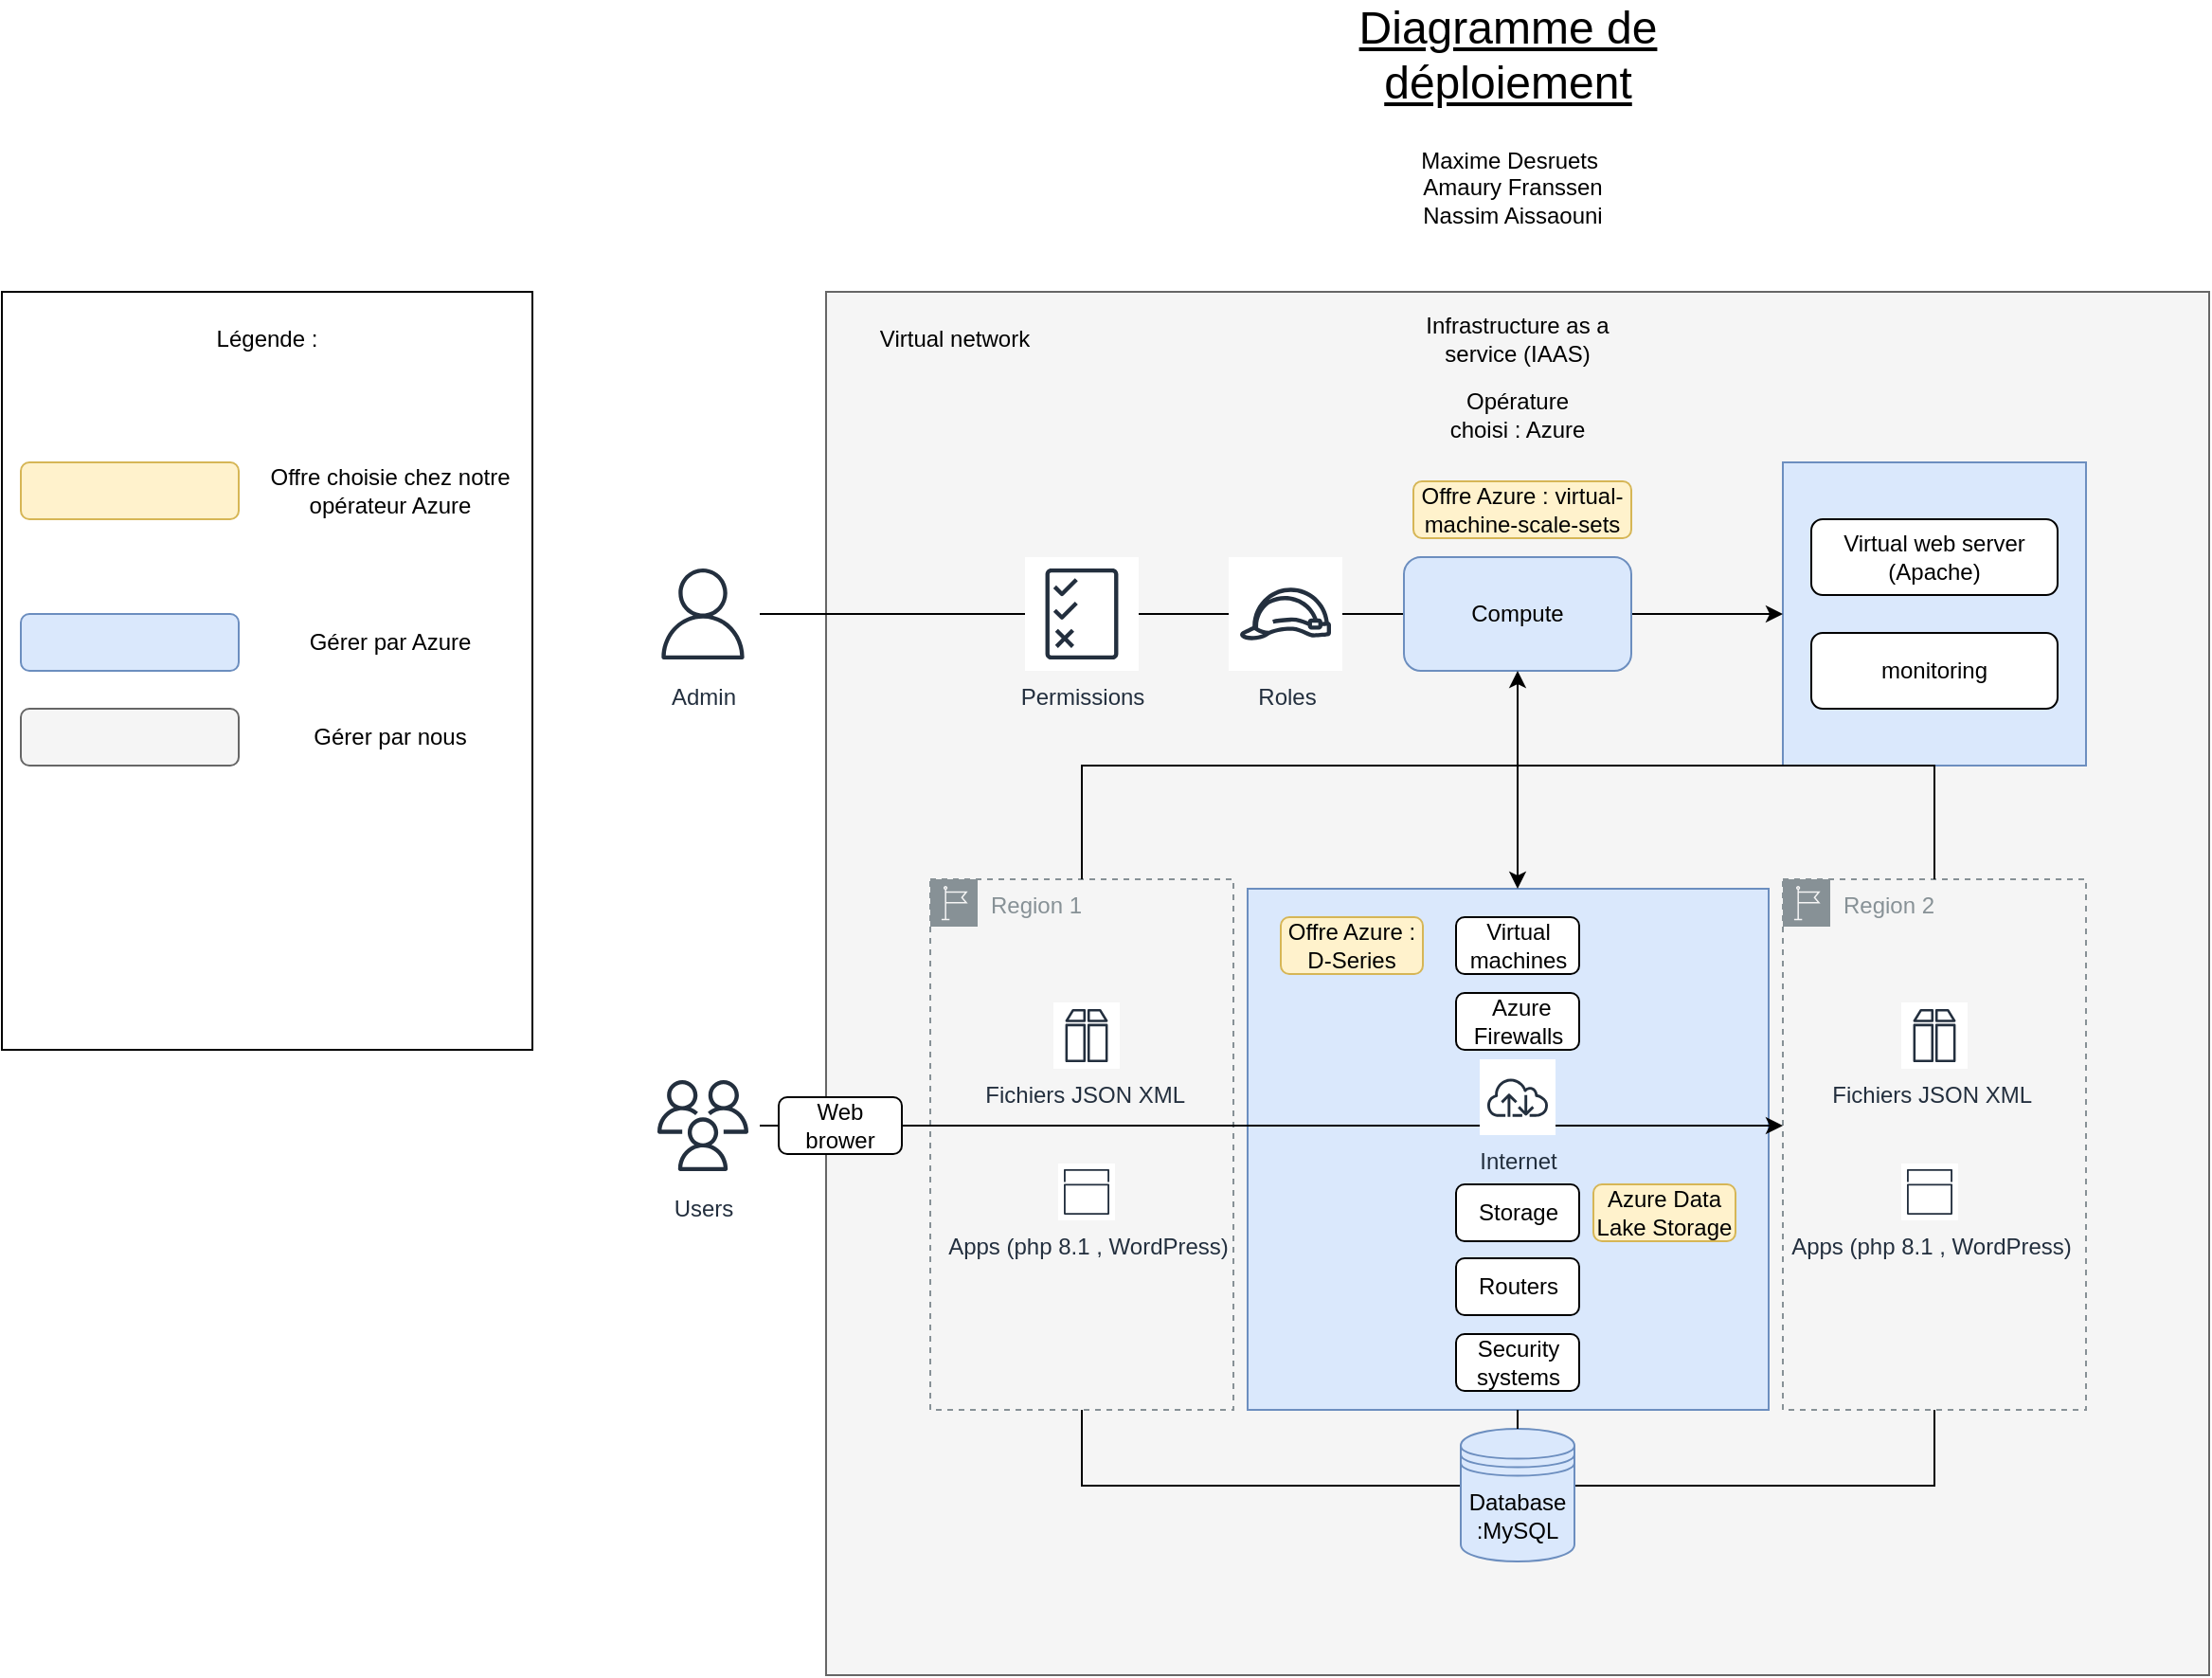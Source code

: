<mxfile version="20.8.16" type="device"><diagram id="C5RBs43oDa-KdzZeNtuy" name="Page-1"><mxGraphModel dx="1783" dy="589" grid="1" gridSize="10" guides="1" tooltips="1" connect="1" arrows="1" fold="1" page="1" pageScale="1" pageWidth="827" pageHeight="1169" math="0" shadow="0"><root><mxCell id="WIyWlLk6GJQsqaUBKTNV-0"/><mxCell id="WIyWlLk6GJQsqaUBKTNV-1" parent="WIyWlLk6GJQsqaUBKTNV-0"/><mxCell id="_Wk2glg1byFXE4KOKtQZ-0" value="" style="whiteSpace=wrap;html=1;aspect=fixed;fillColor=#f5f5f5;fontColor=#333333;strokeColor=#666666;" parent="WIyWlLk6GJQsqaUBKTNV-1" vertex="1"><mxGeometry x="-205" y="160" width="730" height="730" as="geometry"/></mxCell><mxCell id="kKcs_kvlJ8xlA94Lrphj-6" value="Region 1" style="sketch=0;outlineConnect=0;gradientColor=none;html=1;whiteSpace=wrap;fontSize=12;fontStyle=0;shape=mxgraph.aws4.group;grIcon=mxgraph.aws4.group_region;strokeColor=#879196;fillColor=none;verticalAlign=top;align=left;spacingLeft=30;fontColor=#879196;dashed=1;" vertex="1" parent="WIyWlLk6GJQsqaUBKTNV-1"><mxGeometry x="-150" y="470" width="160" height="280" as="geometry"/></mxCell><mxCell id="kKcs_kvlJ8xlA94Lrphj-65" value="" style="rounded=0;whiteSpace=wrap;html=1;" vertex="1" parent="WIyWlLk6GJQsqaUBKTNV-1"><mxGeometry x="-640" y="160" width="280" height="400" as="geometry"/></mxCell><mxCell id="kKcs_kvlJ8xlA94Lrphj-3" value="Admin&lt;br&gt;" style="sketch=0;outlineConnect=0;fontColor=#232F3E;gradientColor=none;strokeColor=#232F3E;fillColor=#ffffff;dashed=0;verticalLabelPosition=bottom;verticalAlign=top;align=center;html=1;fontSize=12;fontStyle=0;aspect=fixed;shape=mxgraph.aws4.resourceIcon;resIcon=mxgraph.aws4.user;" vertex="1" parent="WIyWlLk6GJQsqaUBKTNV-1"><mxGeometry x="-300" y="300" width="60" height="60" as="geometry"/></mxCell><mxCell id="kKcs_kvlJ8xlA94Lrphj-4" value="Users" style="sketch=0;outlineConnect=0;fontColor=#232F3E;gradientColor=none;strokeColor=#232F3E;fillColor=#ffffff;dashed=0;verticalLabelPosition=bottom;verticalAlign=top;align=center;html=1;fontSize=12;fontStyle=0;aspect=fixed;shape=mxgraph.aws4.resourceIcon;resIcon=mxgraph.aws4.users;" vertex="1" parent="WIyWlLk6GJQsqaUBKTNV-1"><mxGeometry x="-300" y="570" width="60" height="60" as="geometry"/></mxCell><mxCell id="kKcs_kvlJ8xlA94Lrphj-9" value="Region 2" style="sketch=0;outlineConnect=0;gradientColor=none;html=1;whiteSpace=wrap;fontSize=12;fontStyle=0;shape=mxgraph.aws4.group;grIcon=mxgraph.aws4.group_region;strokeColor=#879196;fillColor=none;verticalAlign=top;align=left;spacingLeft=30;fontColor=#879196;dashed=1;" vertex="1" parent="WIyWlLk6GJQsqaUBKTNV-1"><mxGeometry x="300" y="470" width="160" height="280" as="geometry"/></mxCell><mxCell id="kKcs_kvlJ8xlA94Lrphj-12" value="Fichiers JSON XML&amp;nbsp;" style="sketch=0;outlineConnect=0;fontColor=#232F3E;gradientColor=none;strokeColor=#232F3E;fillColor=#ffffff;dashed=0;verticalLabelPosition=bottom;verticalAlign=top;align=center;html=1;fontSize=12;fontStyle=0;aspect=fixed;shape=mxgraph.aws4.resourceIcon;resIcon=mxgraph.aws4.archive;" vertex="1" parent="WIyWlLk6GJQsqaUBKTNV-1"><mxGeometry x="-85" y="535" width="35" height="35" as="geometry"/></mxCell><mxCell id="kKcs_kvlJ8xlA94Lrphj-16" value="Apps (php 8.1 , WordPress)" style="sketch=0;outlineConnect=0;fontColor=#232F3E;gradientColor=none;strokeColor=#232F3E;fillColor=#ffffff;dashed=0;verticalLabelPosition=bottom;verticalAlign=top;align=center;html=1;fontSize=12;fontStyle=0;aspect=fixed;shape=mxgraph.aws4.resourceIcon;resIcon=mxgraph.aws4.apps;" vertex="1" parent="WIyWlLk6GJQsqaUBKTNV-1"><mxGeometry x="362.5" y="620" width="30" height="30" as="geometry"/></mxCell><mxCell id="kKcs_kvlJ8xlA94Lrphj-18" value="" style="whiteSpace=wrap;html=1;aspect=fixed;fillColor=#dae8fc;strokeColor=#6c8ebf;" vertex="1" parent="WIyWlLk6GJQsqaUBKTNV-1"><mxGeometry x="300" y="250" width="160" height="160" as="geometry"/></mxCell><mxCell id="kKcs_kvlJ8xlA94Lrphj-19" value="Virtual web server (Apache)" style="rounded=1;whiteSpace=wrap;html=1;" vertex="1" parent="WIyWlLk6GJQsqaUBKTNV-1"><mxGeometry x="315" y="280" width="130" height="40" as="geometry"/></mxCell><mxCell id="kKcs_kvlJ8xlA94Lrphj-20" value="monitoring" style="rounded=1;whiteSpace=wrap;html=1;" vertex="1" parent="WIyWlLk6GJQsqaUBKTNV-1"><mxGeometry x="315" y="340" width="130" height="40" as="geometry"/></mxCell><mxCell id="kKcs_kvlJ8xlA94Lrphj-22" value="" style="whiteSpace=wrap;html=1;aspect=fixed;fillColor=#dae8fc;strokeColor=#6c8ebf;" vertex="1" parent="WIyWlLk6GJQsqaUBKTNV-1"><mxGeometry x="17.5" y="475" width="275" height="275" as="geometry"/></mxCell><mxCell id="kKcs_kvlJ8xlA94Lrphj-33" value="" style="endArrow=classic;html=1;rounded=0;entryX=0;entryY=0.5;entryDx=0;entryDy=0;" edge="1" parent="WIyWlLk6GJQsqaUBKTNV-1" source="kKcs_kvlJ8xlA94Lrphj-3" target="kKcs_kvlJ8xlA94Lrphj-18"><mxGeometry width="50" height="50" relative="1" as="geometry"><mxPoint x="100" y="550" as="sourcePoint"/><mxPoint x="150" y="500" as="targetPoint"/><Array as="points"><mxPoint x="-240" y="330"/></Array></mxGeometry></mxCell><mxCell id="kKcs_kvlJ8xlA94Lrphj-17" value="Compute" style="rounded=1;whiteSpace=wrap;html=1;fillColor=#dae8fc;strokeColor=#6c8ebf;" vertex="1" parent="WIyWlLk6GJQsqaUBKTNV-1"><mxGeometry x="100" y="300" width="120" height="60" as="geometry"/></mxCell><mxCell id="kKcs_kvlJ8xlA94Lrphj-11" value="Roles" style="sketch=0;outlineConnect=0;fontColor=#232F3E;gradientColor=none;strokeColor=#232F3E;fillColor=#ffffff;dashed=0;verticalLabelPosition=bottom;verticalAlign=top;align=center;html=1;fontSize=12;fontStyle=0;aspect=fixed;shape=mxgraph.aws4.resourceIcon;resIcon=mxgraph.aws4.role;" vertex="1" parent="WIyWlLk6GJQsqaUBKTNV-1"><mxGeometry x="7.5" y="300" width="60" height="60" as="geometry"/></mxCell><mxCell id="kKcs_kvlJ8xlA94Lrphj-10" value="Permissions" style="sketch=0;outlineConnect=0;fontColor=#232F3E;gradientColor=none;strokeColor=#232F3E;fillColor=#ffffff;dashed=0;verticalLabelPosition=bottom;verticalAlign=top;align=center;html=1;fontSize=12;fontStyle=0;aspect=fixed;shape=mxgraph.aws4.resourceIcon;resIcon=mxgraph.aws4.permissions;" vertex="1" parent="WIyWlLk6GJQsqaUBKTNV-1"><mxGeometry x="-100" y="300" width="60" height="60" as="geometry"/></mxCell><mxCell id="kKcs_kvlJ8xlA94Lrphj-36" value="" style="endArrow=classic;startArrow=classic;html=1;rounded=0;" edge="1" parent="WIyWlLk6GJQsqaUBKTNV-1" target="kKcs_kvlJ8xlA94Lrphj-17"><mxGeometry width="50" height="50" relative="1" as="geometry"><mxPoint x="160" y="475" as="sourcePoint"/><mxPoint x="210" y="425" as="targetPoint"/></mxGeometry></mxCell><mxCell id="kKcs_kvlJ8xlA94Lrphj-38" value="" style="endArrow=none;html=1;rounded=0;" edge="1" parent="WIyWlLk6GJQsqaUBKTNV-1" source="kKcs_kvlJ8xlA94Lrphj-6"><mxGeometry width="50" height="50" relative="1" as="geometry"><mxPoint x="100" y="550" as="sourcePoint"/><mxPoint x="160" y="410" as="targetPoint"/><Array as="points"><mxPoint x="-70" y="410"/></Array></mxGeometry></mxCell><mxCell id="kKcs_kvlJ8xlA94Lrphj-39" value="" style="endArrow=none;html=1;rounded=0;" edge="1" parent="WIyWlLk6GJQsqaUBKTNV-1" source="kKcs_kvlJ8xlA94Lrphj-9"><mxGeometry width="50" height="50" relative="1" as="geometry"><mxPoint x="-60" y="480" as="sourcePoint"/><mxPoint x="160" y="410" as="targetPoint"/><Array as="points"><mxPoint x="380" y="410"/></Array></mxGeometry></mxCell><mxCell id="kKcs_kvlJ8xlA94Lrphj-44" value="Virtual network" style="text;html=1;strokeColor=none;fillColor=none;align=center;verticalAlign=middle;whiteSpace=wrap;rounded=0;" vertex="1" parent="WIyWlLk6GJQsqaUBKTNV-1"><mxGeometry x="-192.5" y="170" width="110" height="30" as="geometry"/></mxCell><mxCell id="kKcs_kvlJ8xlA94Lrphj-46" value="" style="endArrow=none;html=1;rounded=0;" edge="1" parent="WIyWlLk6GJQsqaUBKTNV-1" source="kKcs_kvlJ8xlA94Lrphj-6"><mxGeometry width="50" height="50" relative="1" as="geometry"><mxPoint x="-100" y="850" as="sourcePoint"/><mxPoint x="130" y="790" as="targetPoint"/><Array as="points"><mxPoint x="-70" y="790"/></Array></mxGeometry></mxCell><mxCell id="kKcs_kvlJ8xlA94Lrphj-47" value="" style="endArrow=none;html=1;rounded=0;" edge="1" parent="WIyWlLk6GJQsqaUBKTNV-1" source="kKcs_kvlJ8xlA94Lrphj-9"><mxGeometry width="50" height="50" relative="1" as="geometry"><mxPoint x="-80" y="750" as="sourcePoint"/><mxPoint x="120" y="790" as="targetPoint"/><Array as="points"><mxPoint x="380" y="790"/></Array></mxGeometry></mxCell><mxCell id="_Wk2glg1byFXE4KOKtQZ-4" value="Database :MySQL" style="shape=datastore;whiteSpace=wrap;html=1;fillColor=#dae8fc;strokeColor=#6c8ebf;" parent="WIyWlLk6GJQsqaUBKTNV-1" vertex="1"><mxGeometry x="130" y="760" width="60" height="70" as="geometry"/></mxCell><mxCell id="kKcs_kvlJ8xlA94Lrphj-48" value="" style="endArrow=none;html=1;rounded=0;" edge="1" parent="WIyWlLk6GJQsqaUBKTNV-1"><mxGeometry width="50" height="50" relative="1" as="geometry"><mxPoint x="160" y="760" as="sourcePoint"/><mxPoint x="160" y="750" as="targetPoint"/><Array as="points"><mxPoint x="160" y="760"/></Array></mxGeometry></mxCell><mxCell id="kKcs_kvlJ8xlA94Lrphj-53" value="" style="endArrow=classic;html=1;rounded=0;entryX=0;entryY=0.5;entryDx=0;entryDy=0;startArrow=none;" edge="1" parent="WIyWlLk6GJQsqaUBKTNV-1" source="kKcs_kvlJ8xlA94Lrphj-79"><mxGeometry width="50" height="50" relative="1" as="geometry"><mxPoint x="-240" y="600" as="sourcePoint"/><mxPoint x="300" y="600" as="targetPoint"/><Array as="points"><mxPoint x="-240" y="600"/></Array></mxGeometry></mxCell><mxCell id="kKcs_kvlJ8xlA94Lrphj-25" value="Virtual machines" style="rounded=1;whiteSpace=wrap;html=1;" vertex="1" parent="WIyWlLk6GJQsqaUBKTNV-1"><mxGeometry x="127.5" y="490" width="65" height="30" as="geometry"/></mxCell><mxCell id="kKcs_kvlJ8xlA94Lrphj-42" value="&amp;nbsp;Azure Firewalls" style="rounded=1;whiteSpace=wrap;html=1;" vertex="1" parent="WIyWlLk6GJQsqaUBKTNV-1"><mxGeometry x="127.5" y="530" width="65" height="30" as="geometry"/></mxCell><mxCell id="kKcs_kvlJ8xlA94Lrphj-21" value="Internet" style="sketch=0;outlineConnect=0;fontColor=#232F3E;gradientColor=none;strokeColor=#232F3E;fillColor=#ffffff;dashed=0;verticalLabelPosition=bottom;verticalAlign=top;align=center;html=1;fontSize=12;fontStyle=0;aspect=fixed;shape=mxgraph.aws4.resourceIcon;resIcon=mxgraph.aws4.internet;" vertex="1" parent="WIyWlLk6GJQsqaUBKTNV-1"><mxGeometry x="140" y="565" width="40" height="40" as="geometry"/></mxCell><mxCell id="kKcs_kvlJ8xlA94Lrphj-28" value="Storage" style="rounded=1;whiteSpace=wrap;html=1;" vertex="1" parent="WIyWlLk6GJQsqaUBKTNV-1"><mxGeometry x="127.5" y="631" width="65" height="30" as="geometry"/></mxCell><mxCell id="kKcs_kvlJ8xlA94Lrphj-23" value="Routers" style="rounded=1;whiteSpace=wrap;html=1;" vertex="1" parent="WIyWlLk6GJQsqaUBKTNV-1"><mxGeometry x="127.5" y="670" width="65" height="30" as="geometry"/></mxCell><mxCell id="kKcs_kvlJ8xlA94Lrphj-24" value="Security systems" style="rounded=1;whiteSpace=wrap;html=1;" vertex="1" parent="WIyWlLk6GJQsqaUBKTNV-1"><mxGeometry x="127.5" y="710" width="65" height="30" as="geometry"/></mxCell><mxCell id="kKcs_kvlJ8xlA94Lrphj-56" value="Infrastructure as a service (IAAS)" style="text;html=1;strokeColor=none;fillColor=none;align=center;verticalAlign=middle;whiteSpace=wrap;rounded=0;" vertex="1" parent="WIyWlLk6GJQsqaUBKTNV-1"><mxGeometry x="110" y="170" width="100" height="30" as="geometry"/></mxCell><mxCell id="kKcs_kvlJ8xlA94Lrphj-58" value="Opérature choisi : Azure" style="text;html=1;strokeColor=none;fillColor=none;align=center;verticalAlign=middle;whiteSpace=wrap;rounded=0;" vertex="1" parent="WIyWlLk6GJQsqaUBKTNV-1"><mxGeometry x="120" y="210" width="80" height="30" as="geometry"/></mxCell><mxCell id="kKcs_kvlJ8xlA94Lrphj-59" value="Offre Azure : D-Series" style="rounded=1;whiteSpace=wrap;html=1;fillColor=#fff2cc;strokeColor=#d6b656;" vertex="1" parent="WIyWlLk6GJQsqaUBKTNV-1"><mxGeometry x="35" y="490" width="75" height="30" as="geometry"/></mxCell><mxCell id="kKcs_kvlJ8xlA94Lrphj-60" value="Azure Data Lake Storage" style="rounded=1;whiteSpace=wrap;html=1;fillColor=#fff2cc;strokeColor=#d6b656;" vertex="1" parent="WIyWlLk6GJQsqaUBKTNV-1"><mxGeometry x="200" y="631" width="75" height="30" as="geometry"/></mxCell><mxCell id="kKcs_kvlJ8xlA94Lrphj-61" value="Maxime Desruets&amp;nbsp; Amaury Franssen Nassim Aissaouni" style="text;html=1;strokeColor=none;fillColor=none;align=center;verticalAlign=middle;whiteSpace=wrap;rounded=0;" vertex="1" parent="WIyWlLk6GJQsqaUBKTNV-1"><mxGeometry x="95" y="90" width="125" height="30" as="geometry"/></mxCell><mxCell id="kKcs_kvlJ8xlA94Lrphj-62" value="Offre Azure :&amp;nbsp;virtual-machine-scale-sets" style="rounded=1;whiteSpace=wrap;html=1;fillColor=#fff2cc;strokeColor=#d6b656;" vertex="1" parent="WIyWlLk6GJQsqaUBKTNV-1"><mxGeometry x="105" y="260" width="115" height="30" as="geometry"/></mxCell><mxCell id="kKcs_kvlJ8xlA94Lrphj-64" value="" style="rounded=1;whiteSpace=wrap;html=1;fillColor=#fff2cc;strokeColor=#d6b656;" vertex="1" parent="WIyWlLk6GJQsqaUBKTNV-1"><mxGeometry x="-630" y="250" width="115" height="30" as="geometry"/></mxCell><mxCell id="kKcs_kvlJ8xlA94Lrphj-66" value="Légende :" style="text;html=1;strokeColor=none;fillColor=none;align=center;verticalAlign=middle;whiteSpace=wrap;rounded=0;" vertex="1" parent="WIyWlLk6GJQsqaUBKTNV-1"><mxGeometry x="-530" y="170" width="60" height="30" as="geometry"/></mxCell><mxCell id="kKcs_kvlJ8xlA94Lrphj-67" value="Offre choisie chez notre opérateur Azure" style="text;html=1;strokeColor=none;fillColor=none;align=center;verticalAlign=middle;whiteSpace=wrap;rounded=0;" vertex="1" parent="WIyWlLk6GJQsqaUBKTNV-1"><mxGeometry x="-500" y="250" width="130" height="30" as="geometry"/></mxCell><mxCell id="kKcs_kvlJ8xlA94Lrphj-68" value="&lt;font style=&quot;font-size: 24px;&quot;&gt;&lt;u&gt;Diagramme de déploiement&lt;/u&gt;&lt;/font&gt;" style="text;html=1;strokeColor=none;fillColor=none;align=center;verticalAlign=middle;whiteSpace=wrap;rounded=0;" vertex="1" parent="WIyWlLk6GJQsqaUBKTNV-1"><mxGeometry x="65" y="20" width="180" height="30" as="geometry"/></mxCell><mxCell id="kKcs_kvlJ8xlA94Lrphj-69" value="Apps (php 8.1 , WordPress)" style="sketch=0;outlineConnect=0;fontColor=#232F3E;gradientColor=none;strokeColor=#232F3E;fillColor=#ffffff;dashed=0;verticalLabelPosition=bottom;verticalAlign=top;align=center;html=1;fontSize=12;fontStyle=0;aspect=fixed;shape=mxgraph.aws4.resourceIcon;resIcon=mxgraph.aws4.apps;" vertex="1" parent="WIyWlLk6GJQsqaUBKTNV-1"><mxGeometry x="-82.5" y="620" width="30" height="30" as="geometry"/></mxCell><mxCell id="kKcs_kvlJ8xlA94Lrphj-71" value="Fichiers JSON XML&amp;nbsp;" style="sketch=0;outlineConnect=0;fontColor=#232F3E;gradientColor=none;strokeColor=#232F3E;fillColor=#ffffff;dashed=0;verticalLabelPosition=bottom;verticalAlign=top;align=center;html=1;fontSize=12;fontStyle=0;aspect=fixed;shape=mxgraph.aws4.resourceIcon;resIcon=mxgraph.aws4.archive;" vertex="1" parent="WIyWlLk6GJQsqaUBKTNV-1"><mxGeometry x="362.5" y="535" width="35" height="35" as="geometry"/></mxCell><mxCell id="kKcs_kvlJ8xlA94Lrphj-72" value="" style="rounded=1;whiteSpace=wrap;html=1;fillColor=#dae8fc;strokeColor=#6c8ebf;" vertex="1" parent="WIyWlLk6GJQsqaUBKTNV-1"><mxGeometry x="-630" y="330" width="115" height="30" as="geometry"/></mxCell><mxCell id="kKcs_kvlJ8xlA94Lrphj-73" value="Gérer par Azure" style="text;html=1;strokeColor=none;fillColor=none;align=center;verticalAlign=middle;whiteSpace=wrap;rounded=0;" vertex="1" parent="WIyWlLk6GJQsqaUBKTNV-1"><mxGeometry x="-500" y="330" width="130" height="30" as="geometry"/></mxCell><mxCell id="kKcs_kvlJ8xlA94Lrphj-74" value="" style="rounded=1;whiteSpace=wrap;html=1;fillColor=#f5f5f5;strokeColor=#666666;fontColor=#333333;" vertex="1" parent="WIyWlLk6GJQsqaUBKTNV-1"><mxGeometry x="-630" y="380" width="115" height="30" as="geometry"/></mxCell><mxCell id="kKcs_kvlJ8xlA94Lrphj-75" value="Gérer par nous" style="text;html=1;strokeColor=none;fillColor=none;align=center;verticalAlign=middle;whiteSpace=wrap;rounded=0;" vertex="1" parent="WIyWlLk6GJQsqaUBKTNV-1"><mxGeometry x="-500" y="380" width="130" height="30" as="geometry"/></mxCell><mxCell id="kKcs_kvlJ8xlA94Lrphj-80" value="" style="endArrow=none;html=1;rounded=0;entryX=0;entryY=0.5;entryDx=0;entryDy=0;" edge="1" parent="WIyWlLk6GJQsqaUBKTNV-1" target="kKcs_kvlJ8xlA94Lrphj-79"><mxGeometry width="50" height="50" relative="1" as="geometry"><mxPoint x="-240" y="600" as="sourcePoint"/><mxPoint x="300" y="600" as="targetPoint"/><Array as="points"/></mxGeometry></mxCell><mxCell id="kKcs_kvlJ8xlA94Lrphj-79" value="Web brower" style="rounded=1;whiteSpace=wrap;html=1;" vertex="1" parent="WIyWlLk6GJQsqaUBKTNV-1"><mxGeometry x="-230" y="585" width="65" height="30" as="geometry"/></mxCell></root></mxGraphModel></diagram></mxfile>